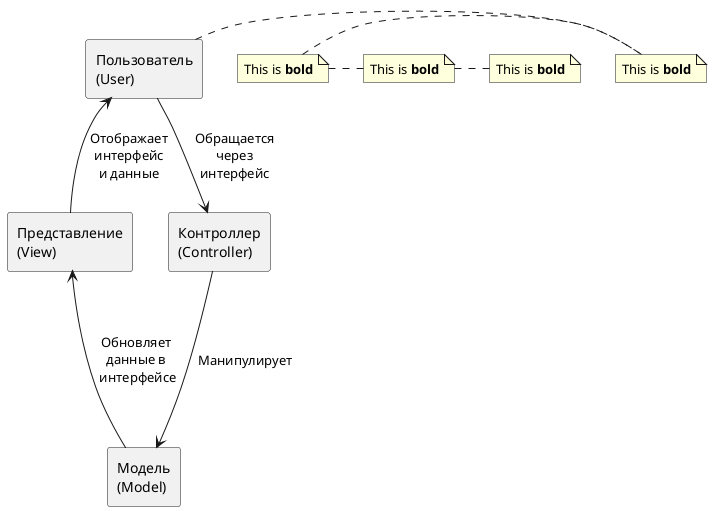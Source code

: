 @startuml

rectangle "Модель\n(Model)" as Model

together {
    rectangle "Контроллер\n(Controller)" as Controller
    rectangle "Представление\n(View)" as View
}

rectangle "Пользователь\n(User)" as User

Model <-- Controller : Манипулирует
note right
This is **bold**
end note
Controller <-- User : Обращается\nчерез\nинтерфейс
note left
This is **bold**
end note
User <-- View : Отображает\nинтерфейс\nи данные
note right
This is **bold**
end note
View <--- Model : Обновляет\nданные в\n интерфейсе
note right
This is **bold**
end note

@enduml